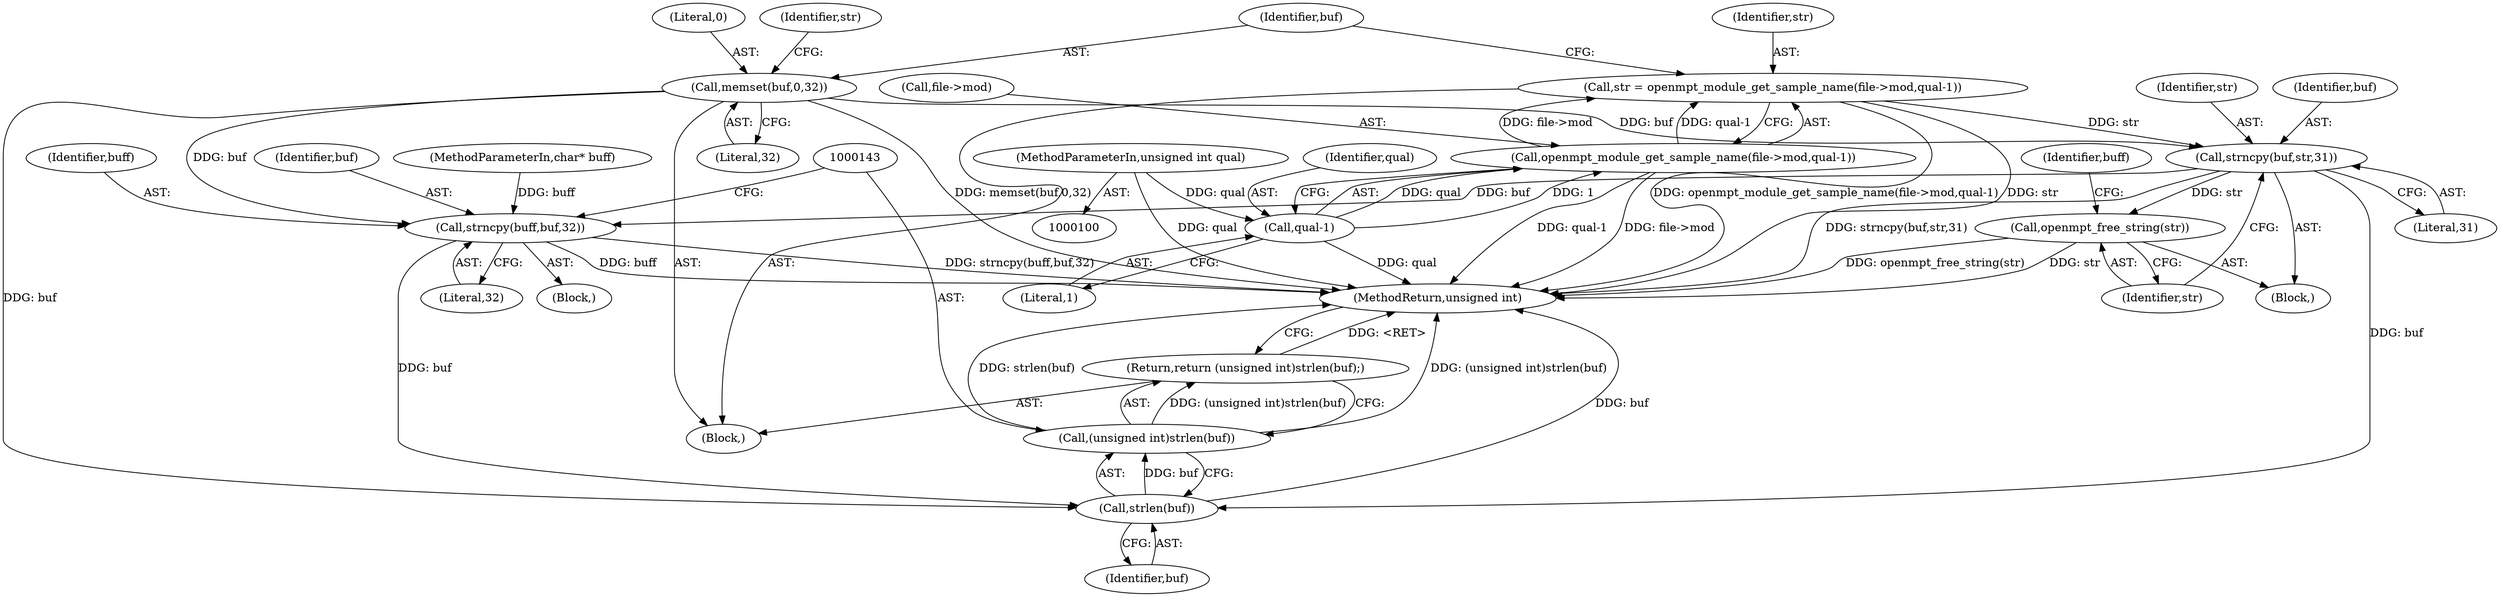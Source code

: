 digraph "0_openmpt_927688ddab43c2b203569de79407a899e734fabe_0@API" {
"1000128" [label="(Call,strncpy(buf,str,31))"];
"1000121" [label="(Call,memset(buf,0,32))"];
"1000112" [label="(Call,str = openmpt_module_get_sample_name(file->mod,qual-1))"];
"1000114" [label="(Call,openmpt_module_get_sample_name(file->mod,qual-1))"];
"1000118" [label="(Call,qual-1)"];
"1000102" [label="(MethodParameterIn,unsigned int qual)"];
"1000132" [label="(Call,openmpt_free_string(str))"];
"1000137" [label="(Call,strncpy(buff,buf,32))"];
"1000144" [label="(Call,strlen(buf))"];
"1000142" [label="(Call,(unsigned int)strlen(buf))"];
"1000141" [label="(Return,return (unsigned int)strlen(buf);)"];
"1000130" [label="(Identifier,str)"];
"1000123" [label="(Literal,0)"];
"1000146" [label="(MethodReturn,unsigned int)"];
"1000113" [label="(Identifier,str)"];
"1000131" [label="(Literal,31)"];
"1000145" [label="(Identifier,buf)"];
"1000140" [label="(Literal,32)"];
"1000142" [label="(Call,(unsigned int)strlen(buf))"];
"1000115" [label="(Call,file->mod)"];
"1000119" [label="(Identifier,qual)"];
"1000137" [label="(Call,strncpy(buff,buf,32))"];
"1000122" [label="(Identifier,buf)"];
"1000144" [label="(Call,strlen(buf))"];
"1000124" [label="(Literal,32)"];
"1000136" [label="(Block,)"];
"1000114" [label="(Call,openmpt_module_get_sample_name(file->mod,qual-1))"];
"1000126" [label="(Identifier,str)"];
"1000127" [label="(Block,)"];
"1000138" [label="(Identifier,buff)"];
"1000132" [label="(Call,openmpt_free_string(str))"];
"1000135" [label="(Identifier,buff)"];
"1000128" [label="(Call,strncpy(buf,str,31))"];
"1000112" [label="(Call,str = openmpt_module_get_sample_name(file->mod,qual-1))"];
"1000139" [label="(Identifier,buf)"];
"1000103" [label="(MethodParameterIn,char* buff)"];
"1000120" [label="(Literal,1)"];
"1000141" [label="(Return,return (unsigned int)strlen(buf);)"];
"1000129" [label="(Identifier,buf)"];
"1000133" [label="(Identifier,str)"];
"1000104" [label="(Block,)"];
"1000118" [label="(Call,qual-1)"];
"1000121" [label="(Call,memset(buf,0,32))"];
"1000102" [label="(MethodParameterIn,unsigned int qual)"];
"1000128" -> "1000127"  [label="AST: "];
"1000128" -> "1000131"  [label="CFG: "];
"1000129" -> "1000128"  [label="AST: "];
"1000130" -> "1000128"  [label="AST: "];
"1000131" -> "1000128"  [label="AST: "];
"1000133" -> "1000128"  [label="CFG: "];
"1000128" -> "1000146"  [label="DDG: strncpy(buf,str,31)"];
"1000121" -> "1000128"  [label="DDG: buf"];
"1000112" -> "1000128"  [label="DDG: str"];
"1000128" -> "1000132"  [label="DDG: str"];
"1000128" -> "1000137"  [label="DDG: buf"];
"1000128" -> "1000144"  [label="DDG: buf"];
"1000121" -> "1000104"  [label="AST: "];
"1000121" -> "1000124"  [label="CFG: "];
"1000122" -> "1000121"  [label="AST: "];
"1000123" -> "1000121"  [label="AST: "];
"1000124" -> "1000121"  [label="AST: "];
"1000126" -> "1000121"  [label="CFG: "];
"1000121" -> "1000146"  [label="DDG: memset(buf,0,32)"];
"1000121" -> "1000137"  [label="DDG: buf"];
"1000121" -> "1000144"  [label="DDG: buf"];
"1000112" -> "1000104"  [label="AST: "];
"1000112" -> "1000114"  [label="CFG: "];
"1000113" -> "1000112"  [label="AST: "];
"1000114" -> "1000112"  [label="AST: "];
"1000122" -> "1000112"  [label="CFG: "];
"1000112" -> "1000146"  [label="DDG: openmpt_module_get_sample_name(file->mod,qual-1)"];
"1000112" -> "1000146"  [label="DDG: str"];
"1000114" -> "1000112"  [label="DDG: file->mod"];
"1000114" -> "1000112"  [label="DDG: qual-1"];
"1000114" -> "1000118"  [label="CFG: "];
"1000115" -> "1000114"  [label="AST: "];
"1000118" -> "1000114"  [label="AST: "];
"1000114" -> "1000146"  [label="DDG: qual-1"];
"1000114" -> "1000146"  [label="DDG: file->mod"];
"1000118" -> "1000114"  [label="DDG: qual"];
"1000118" -> "1000114"  [label="DDG: 1"];
"1000118" -> "1000120"  [label="CFG: "];
"1000119" -> "1000118"  [label="AST: "];
"1000120" -> "1000118"  [label="AST: "];
"1000118" -> "1000146"  [label="DDG: qual"];
"1000102" -> "1000118"  [label="DDG: qual"];
"1000102" -> "1000100"  [label="AST: "];
"1000102" -> "1000146"  [label="DDG: qual"];
"1000132" -> "1000127"  [label="AST: "];
"1000132" -> "1000133"  [label="CFG: "];
"1000133" -> "1000132"  [label="AST: "];
"1000135" -> "1000132"  [label="CFG: "];
"1000132" -> "1000146"  [label="DDG: openmpt_free_string(str)"];
"1000132" -> "1000146"  [label="DDG: str"];
"1000137" -> "1000136"  [label="AST: "];
"1000137" -> "1000140"  [label="CFG: "];
"1000138" -> "1000137"  [label="AST: "];
"1000139" -> "1000137"  [label="AST: "];
"1000140" -> "1000137"  [label="AST: "];
"1000143" -> "1000137"  [label="CFG: "];
"1000137" -> "1000146"  [label="DDG: buff"];
"1000137" -> "1000146"  [label="DDG: strncpy(buff,buf,32)"];
"1000103" -> "1000137"  [label="DDG: buff"];
"1000137" -> "1000144"  [label="DDG: buf"];
"1000144" -> "1000142"  [label="AST: "];
"1000144" -> "1000145"  [label="CFG: "];
"1000145" -> "1000144"  [label="AST: "];
"1000142" -> "1000144"  [label="CFG: "];
"1000144" -> "1000146"  [label="DDG: buf"];
"1000144" -> "1000142"  [label="DDG: buf"];
"1000142" -> "1000141"  [label="AST: "];
"1000143" -> "1000142"  [label="AST: "];
"1000141" -> "1000142"  [label="CFG: "];
"1000142" -> "1000146"  [label="DDG: (unsigned int)strlen(buf)"];
"1000142" -> "1000146"  [label="DDG: strlen(buf)"];
"1000142" -> "1000141"  [label="DDG: (unsigned int)strlen(buf)"];
"1000141" -> "1000104"  [label="AST: "];
"1000146" -> "1000141"  [label="CFG: "];
"1000141" -> "1000146"  [label="DDG: <RET>"];
}
